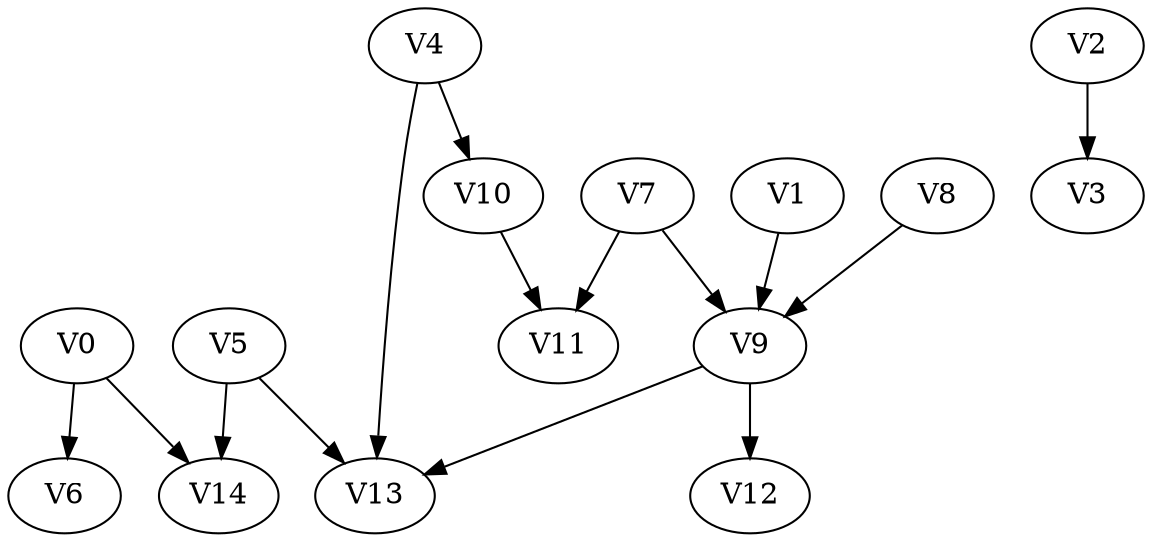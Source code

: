 strict digraph my_dotgraph {
concentrate=True;
V0;
V1;
V2;
V3;
V4;
V5;
V6;
V7;
V8;
V9;
V10;
V11;
V12;
V13;
V14;
V0 -> V6;
V0 -> V14;
V1 -> V9;
V2 -> V3;
V4 -> V10;
V4 -> V13;
V5 -> V13;
V5 -> V14;
V7 -> V9;
V7 -> V11;
V8 -> V9;
V9 -> V12;
V9 -> V13;
V10 -> V11;
}